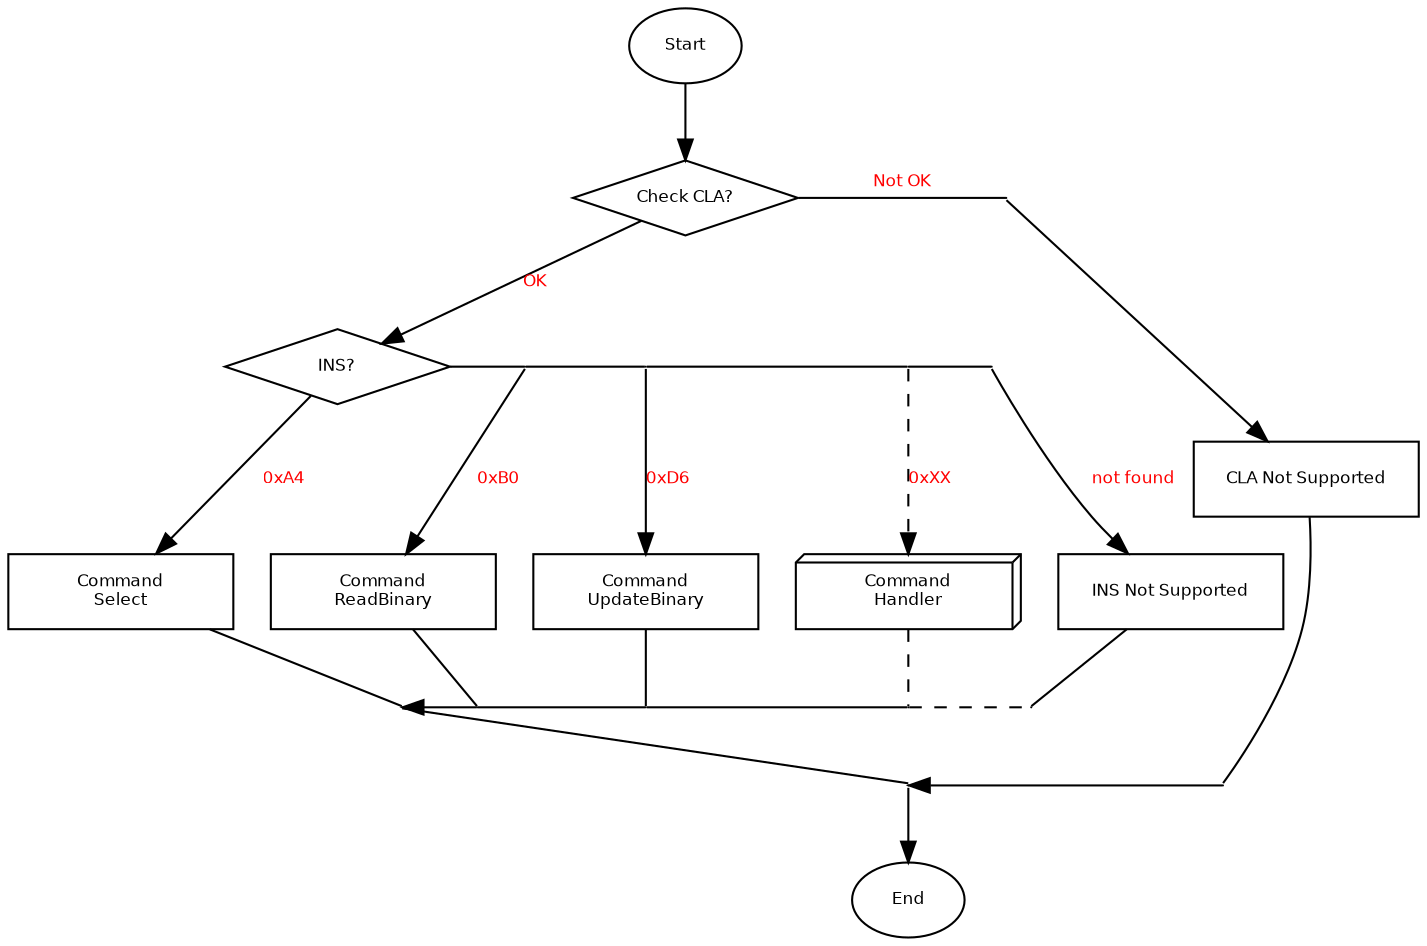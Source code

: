 digraph Flow_StateInit {
 
 node [
         fontname = "Bitstream Vera Sans"
         fontsize = 8
         shape = "record"
     ]

 edge [
         fontname = "Bitstream Vera Sans"
         fontsize = 8
         fontcolor = "Red"
     ]

// all blocks
start [label="Start", shape="oval"];
check_cla [label="Check CLA?", shape="diamond", fixedsize=true, width=1.5]
check_ins [label="INS?", shape="diamond", fixedsize=true, width=1.5]
select [label="Command\nSelect", shape="box", fixedsize=true, width=1.5]
read [label="Command\nReadBinary", shape="box", fixedsize=true, width=1.5]
update [label="Command\nUpdateBinary", shape="box", fixedsize=true, width=1.5]
etc [label="Command\nHandler", shape="box3d", fixedsize=true, width=1.5]

ins_not_supported [label="INS Not Supported", shape="box", fixedsize=true, width=1.5]

cla_not_supported [label="CLA Not Supported", shape="box", fixedsize=true, width=1.5]

end [label="End", shape="oval"];

// relations
start -> check_cla
check_cla -> check_ins [label="OK"]

check_ins -> select [label="0xA4"]
d0b [width=0, shape="point", label="."];
select -> d0b [arrowhead=none]

d1a [width=0, shape="point", label="."];
d1b [width=0, shape="point", label="."];
{rank=same; check_ins -> d1a [arrowhead=none];}
d1a -> read [label="0xB0"]
read -> d1b [arrowhead=none]
{rank=same; d0b -> d1b [dir=back]}

d2a [width=0, shape="point", label="."];
d2b [width=0, shape="point", label="."];
{rank=same; d1a -> d2a [arrowhead=none];}
d2a -> update [label="0xD6"]
update -> d2b [arrowhead=none]
{rank=same; d1b -> d2b [dir=back, arrowtail=none]}

d3a [width=0, shape="point", label="."];
d3b [width=0, shape="point", label="."];
{rank=same; d2a -> d3a [arrowhead=none];}
d3a -> etc [label="0xXX", style=dashed]
etc -> d3b [arrowhead=none, style=dashed]
{rank=same; d2b -> d3b [dir=back, arrowtail=none]}

d4a [width=0, shape="point", label="."];
d4b [width=0, shape="point", label="."];
{rank=same; d3a -> d4a [arrowhead=none];}
d4a -> ins_not_supported [label="not found"]
ins_not_supported -> d4b [arrowhead=none]
{rank=same; d3b -> d4b [dir=back, arrowtail=none, style=dashed]}

c0b [width=0, shape="point", label="."];
d0b -> c0b [arrowhead=none]

c1a [width=0, shape="point", label="."];
c1b [width=0, shape="point", label="."];
{rank=same; check_cla -> c1a [label="Not OK", arrowhead=none];}
c1a -> cla_not_supported
cla_not_supported -> c1b [arrowhead=none]
{rank=same; c0b -> c1b [dir=back]}

c0b -> end

}
